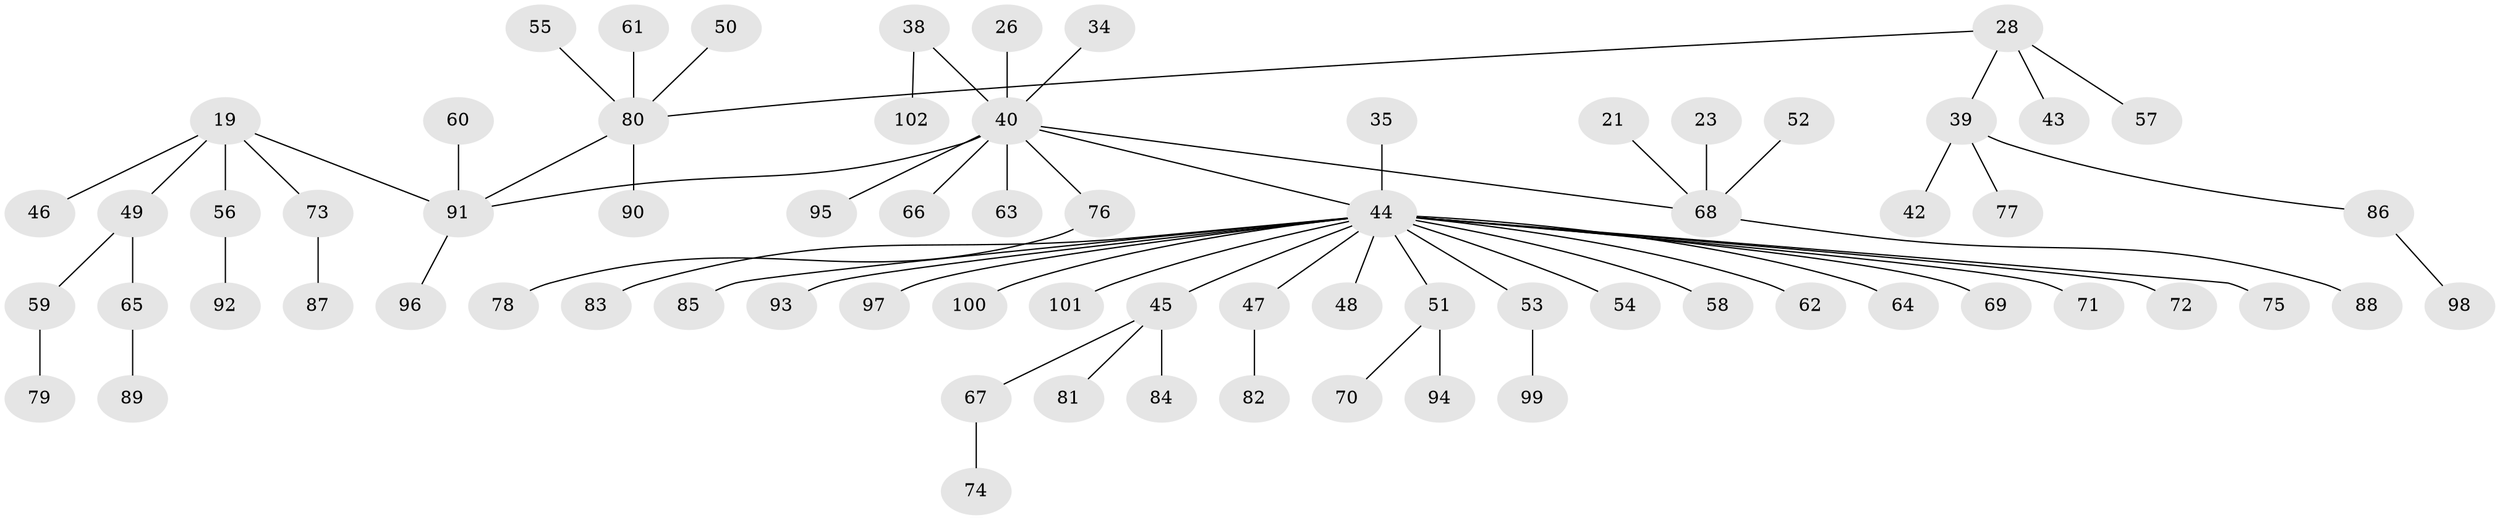 // original degree distribution, {4: 0.058823529411764705, 9: 0.00980392156862745, 8: 0.00980392156862745, 3: 0.10784313725490197, 5: 0.0196078431372549, 6: 0.029411764705882353, 2: 0.21568627450980393, 1: 0.5490196078431373}
// Generated by graph-tools (version 1.1) at 2025/56/03/04/25 21:56:20]
// undirected, 71 vertices, 70 edges
graph export_dot {
graph [start="1"]
  node [color=gray90,style=filled];
  19 [super="+18"];
  21;
  23;
  26;
  28;
  34;
  35;
  38;
  39;
  40 [super="+8"];
  42;
  43;
  44 [super="+41+24"];
  45;
  46;
  47;
  48;
  49 [super="+15"];
  50;
  51;
  52;
  53;
  54;
  55;
  56;
  57;
  58;
  59;
  60;
  61;
  62;
  63;
  64;
  65;
  66;
  67;
  68 [super="+17"];
  69;
  70;
  71;
  72;
  73;
  74;
  75;
  76 [super="+33"];
  77;
  78;
  79;
  80 [super="+37"];
  81;
  82;
  83;
  84;
  85;
  86;
  87;
  88;
  89;
  90;
  91 [super="+7"];
  92;
  93;
  94;
  95;
  96;
  97;
  98;
  99;
  100;
  101;
  102;
  19 -- 73;
  19 -- 49;
  19 -- 56;
  19 -- 91;
  19 -- 46;
  21 -- 68;
  23 -- 68;
  26 -- 40;
  28 -- 39;
  28 -- 43;
  28 -- 57;
  28 -- 80;
  34 -- 40;
  35 -- 44;
  38 -- 102;
  38 -- 40;
  39 -- 42;
  39 -- 77;
  39 -- 86;
  40 -- 66;
  40 -- 63;
  40 -- 95;
  40 -- 91;
  40 -- 44;
  40 -- 68;
  40 -- 76;
  44 -- 45;
  44 -- 64;
  44 -- 83;
  44 -- 93;
  44 -- 69;
  44 -- 71;
  44 -- 72;
  44 -- 75;
  44 -- 85;
  44 -- 97;
  44 -- 100;
  44 -- 101;
  44 -- 47;
  44 -- 48;
  44 -- 51;
  44 -- 53;
  44 -- 54;
  44 -- 58;
  44 -- 62;
  45 -- 67;
  45 -- 81;
  45 -- 84;
  47 -- 82;
  49 -- 59;
  49 -- 65;
  50 -- 80;
  51 -- 70;
  51 -- 94;
  52 -- 68;
  53 -- 99;
  55 -- 80;
  56 -- 92;
  59 -- 79;
  60 -- 91;
  61 -- 80;
  65 -- 89;
  67 -- 74;
  68 -- 88;
  73 -- 87;
  76 -- 78;
  80 -- 90;
  80 -- 91;
  86 -- 98;
  91 -- 96;
}
